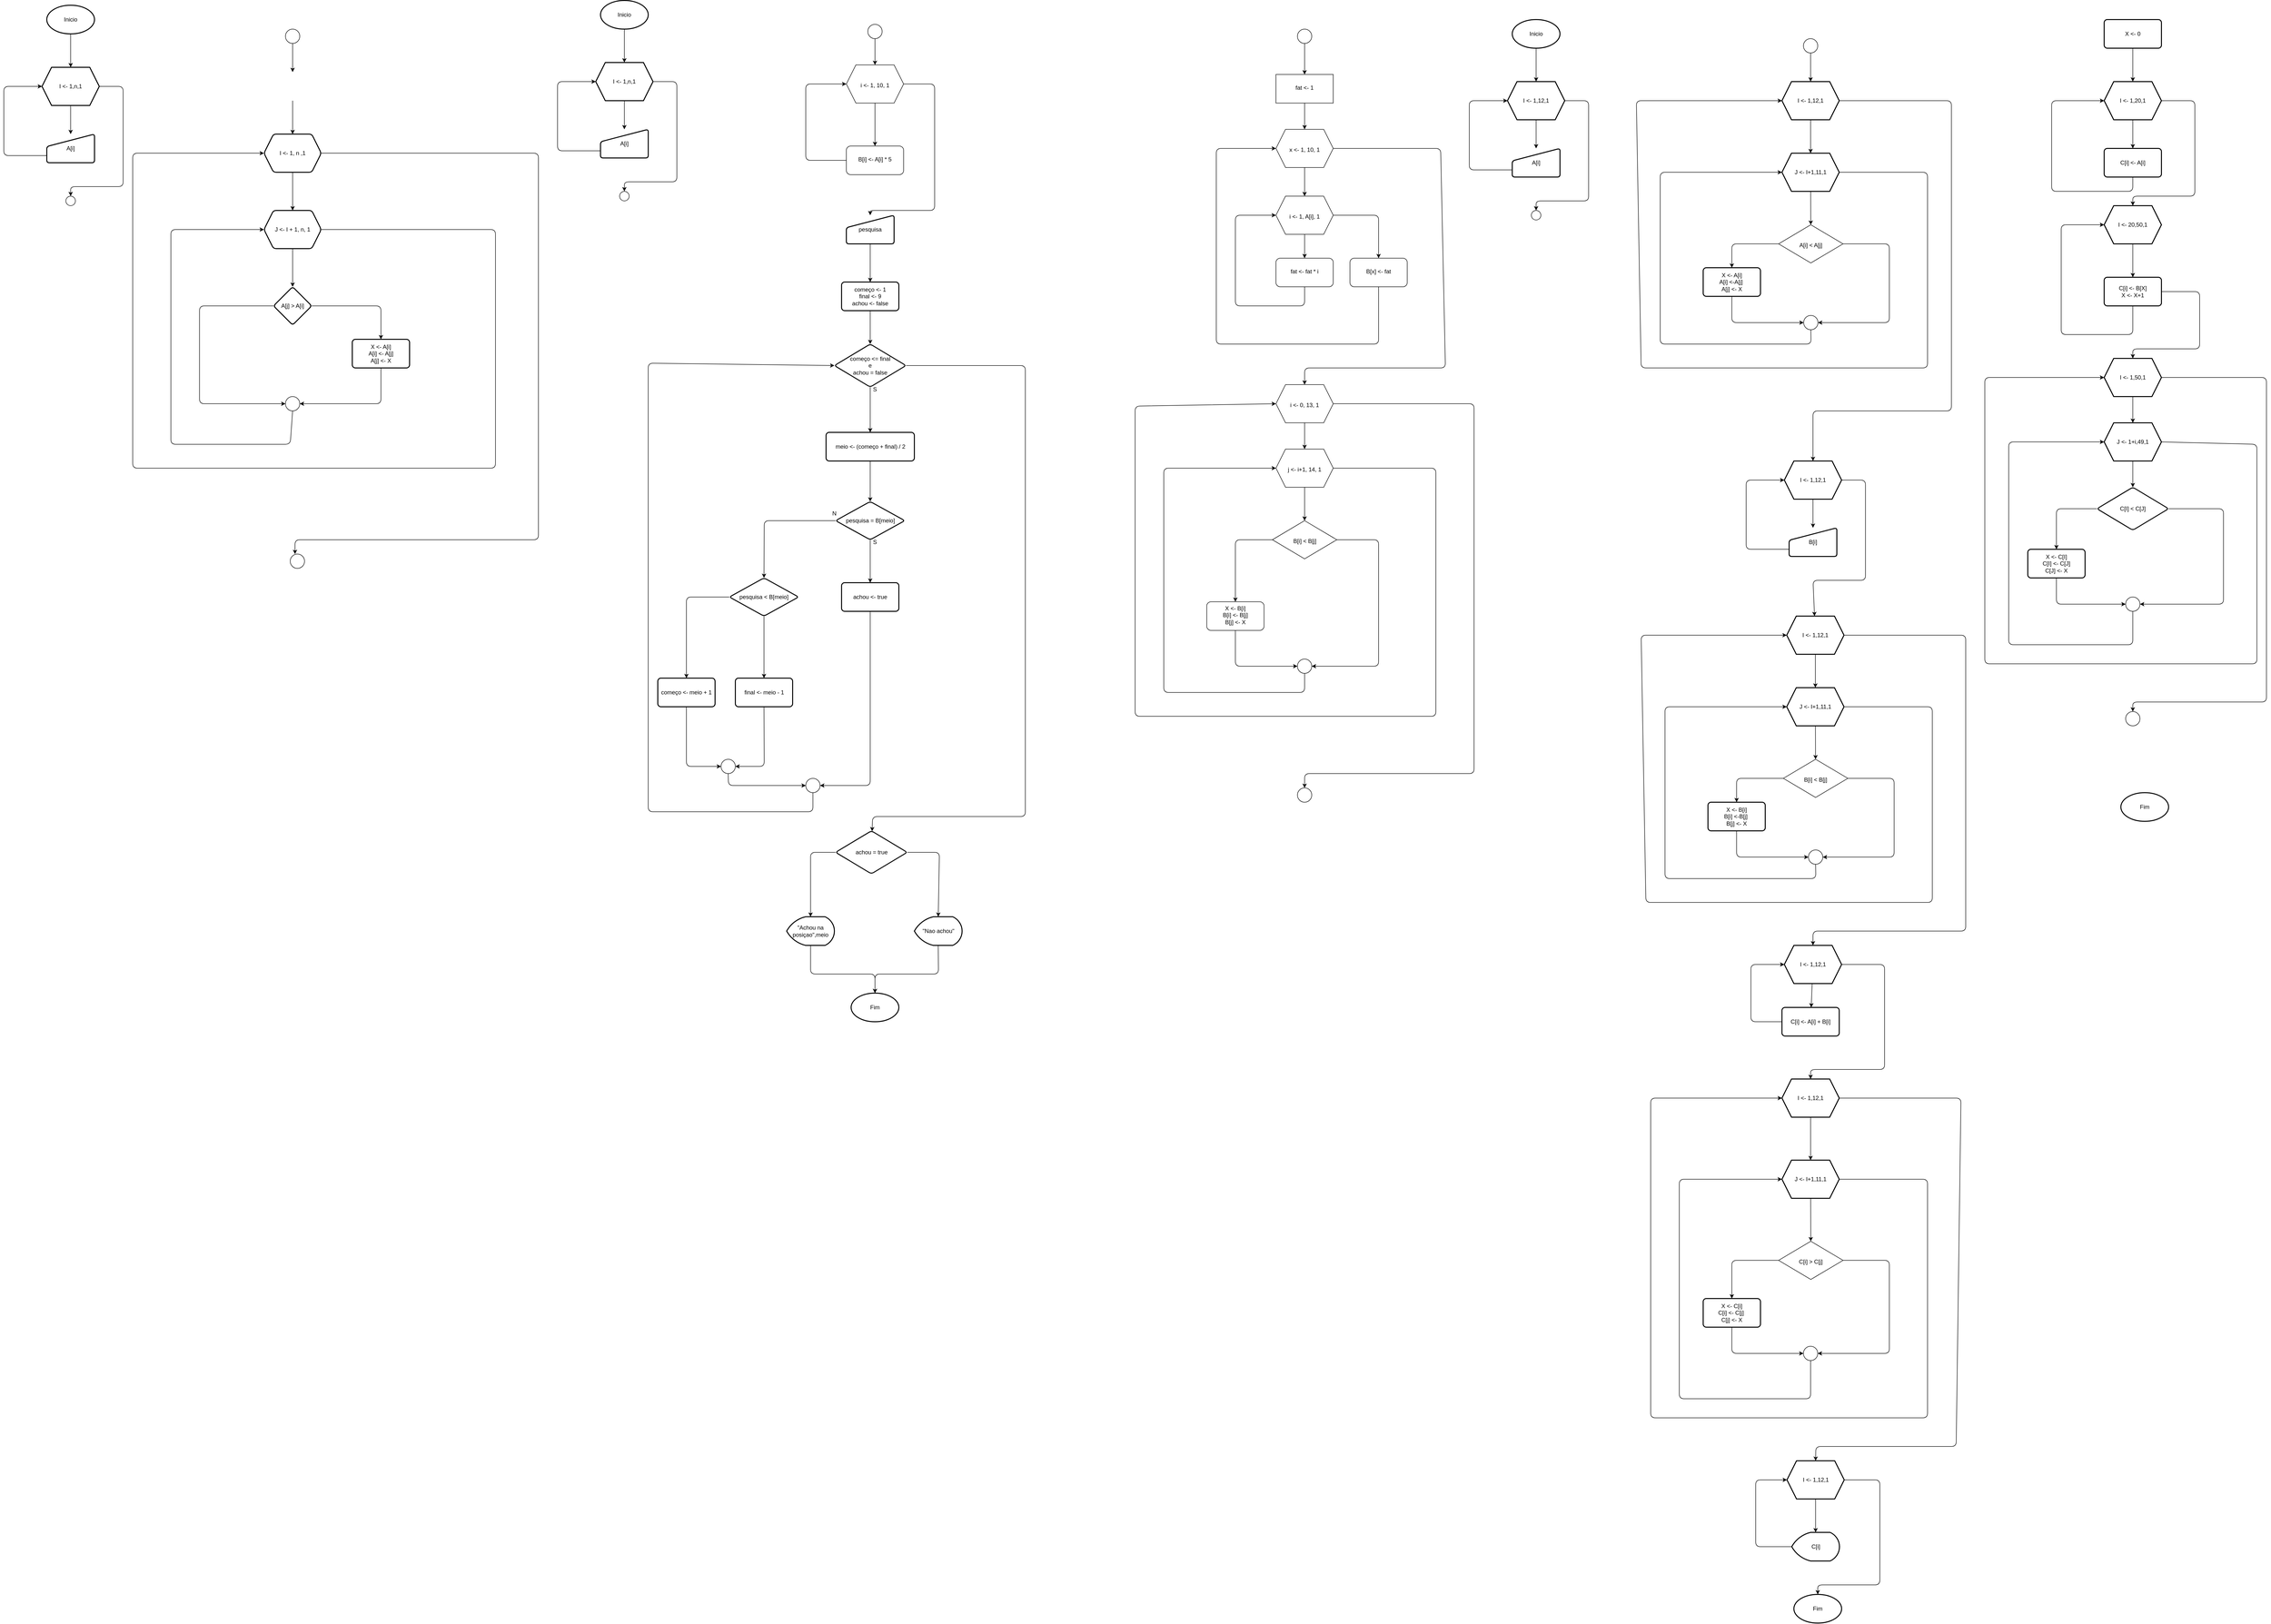 <mxfile>
    <diagram id="SR4lrHe_ke9wJeUAwPD9" name="Page-1">
        <mxGraphModel dx="796" dy="451" grid="1" gridSize="10" guides="1" tooltips="1" connect="1" arrows="1" fold="1" page="1" pageScale="1" pageWidth="850" pageHeight="1100" math="0" shadow="0">
            <root>
                <mxCell id="0"/>
                <mxCell id="1" parent="0"/>
                <mxCell id="6" value="" style="edgeStyle=none;html=1;" parent="1" source="2" target="5" edge="1">
                    <mxGeometry relative="1" as="geometry"/>
                </mxCell>
                <mxCell id="2" value="Inicio" style="strokeWidth=2;html=1;shape=mxgraph.flowchart.start_1;whiteSpace=wrap;" parent="1" vertex="1">
                    <mxGeometry x="130" y="80" width="100" height="60" as="geometry"/>
                </mxCell>
                <mxCell id="8" value="" style="edgeStyle=none;html=1;" parent="1" source="5" target="7" edge="1">
                    <mxGeometry relative="1" as="geometry"/>
                </mxCell>
                <mxCell id="11" style="edgeStyle=none;html=1;exitX=1;exitY=0.5;exitDx=0;exitDy=0;entryX=0.5;entryY=0;entryDx=0;entryDy=0;entryPerimeter=0;" parent="1" source="5" target="10" edge="1">
                    <mxGeometry relative="1" as="geometry">
                        <Array as="points">
                            <mxPoint x="290" y="250"/>
                            <mxPoint x="290" y="460"/>
                            <mxPoint x="180" y="460"/>
                        </Array>
                    </mxGeometry>
                </mxCell>
                <mxCell id="5" value="I &amp;lt;- 1,n,1" style="shape=hexagon;perimeter=hexagonPerimeter2;whiteSpace=wrap;html=1;fixedSize=1;strokeWidth=2;" parent="1" vertex="1">
                    <mxGeometry x="120" y="210" width="120" height="80" as="geometry"/>
                </mxCell>
                <mxCell id="9" style="edgeStyle=none;html=1;exitX=0;exitY=0.75;exitDx=0;exitDy=0;entryX=0;entryY=0.5;entryDx=0;entryDy=0;" parent="1" source="7" target="5" edge="1">
                    <mxGeometry relative="1" as="geometry">
                        <Array as="points">
                            <mxPoint x="40" y="395"/>
                            <mxPoint x="40" y="250"/>
                        </Array>
                    </mxGeometry>
                </mxCell>
                <mxCell id="7" value="A[i]" style="html=1;strokeWidth=2;shape=manualInput;whiteSpace=wrap;rounded=1;size=26;arcSize=11;" parent="1" vertex="1">
                    <mxGeometry x="130" y="350" width="100" height="60" as="geometry"/>
                </mxCell>
                <mxCell id="10" value="" style="verticalLabelPosition=bottom;verticalAlign=top;html=1;shape=mxgraph.flowchart.on-page_reference;" parent="1" vertex="1">
                    <mxGeometry x="170" y="480" width="20" height="20" as="geometry"/>
                </mxCell>
                <mxCell id="14" value="" style="edgeStyle=none;html=1;" parent="1" source="12" edge="1">
                    <mxGeometry relative="1" as="geometry">
                        <mxPoint x="645" y="220" as="targetPoint"/>
                    </mxGeometry>
                </mxCell>
                <mxCell id="12" value="" style="verticalLabelPosition=bottom;verticalAlign=top;html=1;shape=mxgraph.flowchart.on-page_reference;" parent="1" vertex="1">
                    <mxGeometry x="630" y="130" width="30" height="30" as="geometry"/>
                </mxCell>
                <mxCell id="18" value="" style="edgeStyle=none;html=1;" parent="1" target="17" edge="1">
                    <mxGeometry relative="1" as="geometry">
                        <mxPoint x="645" y="280" as="sourcePoint"/>
                    </mxGeometry>
                </mxCell>
                <mxCell id="20" value="" style="edgeStyle=none;html=1;" parent="1" source="17" target="19" edge="1">
                    <mxGeometry relative="1" as="geometry"/>
                </mxCell>
                <mxCell id="37" style="edgeStyle=none;html=1;exitX=1;exitY=0.5;exitDx=0;exitDy=0;" parent="1" source="17" edge="1">
                    <mxGeometry relative="1" as="geometry">
                        <mxPoint x="650" y="1230" as="targetPoint"/>
                        <Array as="points">
                            <mxPoint x="1160" y="390"/>
                            <mxPoint x="1160" y="1200"/>
                            <mxPoint x="650" y="1200"/>
                        </Array>
                    </mxGeometry>
                </mxCell>
                <mxCell id="17" value="I &amp;lt;- 1, n ,1" style="shape=hexagon;perimeter=hexagonPerimeter2;whiteSpace=wrap;html=1;fixedSize=1;strokeWidth=2;rounded=1;arcSize=11;" parent="1" vertex="1">
                    <mxGeometry x="585" y="350" width="120" height="80" as="geometry"/>
                </mxCell>
                <mxCell id="23" value="" style="edgeStyle=none;html=1;" parent="1" source="19" target="22" edge="1">
                    <mxGeometry relative="1" as="geometry"/>
                </mxCell>
                <mxCell id="35" style="edgeStyle=none;html=1;exitX=1;exitY=0.5;exitDx=0;exitDy=0;entryX=0;entryY=0.5;entryDx=0;entryDy=0;" parent="1" source="19" target="17" edge="1">
                    <mxGeometry relative="1" as="geometry">
                        <Array as="points">
                            <mxPoint x="1070" y="550"/>
                            <mxPoint x="1070" y="1050"/>
                            <mxPoint x="310" y="1050"/>
                            <mxPoint x="310" y="390"/>
                        </Array>
                    </mxGeometry>
                </mxCell>
                <mxCell id="19" value="J &amp;lt;- I + 1, n, 1" style="shape=hexagon;perimeter=hexagonPerimeter2;whiteSpace=wrap;html=1;fixedSize=1;strokeWidth=2;rounded=1;arcSize=11;" parent="1" vertex="1">
                    <mxGeometry x="585" y="510" width="120" height="80" as="geometry"/>
                </mxCell>
                <mxCell id="27" style="edgeStyle=none;html=1;exitX=1;exitY=0.5;exitDx=0;exitDy=0;entryX=0.5;entryY=0;entryDx=0;entryDy=0;" parent="1" source="22" target="24" edge="1">
                    <mxGeometry relative="1" as="geometry">
                        <Array as="points">
                            <mxPoint x="730" y="710"/>
                            <mxPoint x="830" y="710"/>
                        </Array>
                    </mxGeometry>
                </mxCell>
                <mxCell id="30" style="edgeStyle=none;html=1;exitX=0;exitY=0.5;exitDx=0;exitDy=0;entryX=0;entryY=0.5;entryDx=0;entryDy=0;entryPerimeter=0;" parent="1" source="22" target="28" edge="1">
                    <mxGeometry relative="1" as="geometry">
                        <Array as="points">
                            <mxPoint x="450" y="710"/>
                            <mxPoint x="450" y="915"/>
                        </Array>
                    </mxGeometry>
                </mxCell>
                <mxCell id="22" value="A[j] &amp;gt; A[i]" style="rhombus;whiteSpace=wrap;html=1;strokeWidth=2;rounded=1;arcSize=11;" parent="1" vertex="1">
                    <mxGeometry x="605" y="670" width="80" height="80" as="geometry"/>
                </mxCell>
                <mxCell id="29" style="edgeStyle=none;html=1;exitX=0.5;exitY=1;exitDx=0;exitDy=0;entryX=1;entryY=0.5;entryDx=0;entryDy=0;entryPerimeter=0;" parent="1" source="24" target="28" edge="1">
                    <mxGeometry relative="1" as="geometry">
                        <Array as="points">
                            <mxPoint x="830" y="915"/>
                        </Array>
                    </mxGeometry>
                </mxCell>
                <mxCell id="24" value="X &amp;lt;- A[i]&lt;br&gt;A[i] &amp;lt;- A[j]&lt;br&gt;A[j] &amp;lt;- X" style="whiteSpace=wrap;html=1;strokeWidth=2;rounded=1;arcSize=11;" parent="1" vertex="1">
                    <mxGeometry x="770" y="780" width="120" height="60" as="geometry"/>
                </mxCell>
                <mxCell id="33" style="edgeStyle=none;html=1;exitX=0.5;exitY=1;exitDx=0;exitDy=0;exitPerimeter=0;entryX=0;entryY=0.5;entryDx=0;entryDy=0;" parent="1" source="28" target="19" edge="1">
                    <mxGeometry relative="1" as="geometry">
                        <Array as="points">
                            <mxPoint x="640" y="1000"/>
                            <mxPoint x="390" y="1000"/>
                            <mxPoint x="390" y="550"/>
                        </Array>
                    </mxGeometry>
                </mxCell>
                <mxCell id="28" value="" style="verticalLabelPosition=bottom;verticalAlign=top;html=1;shape=mxgraph.flowchart.on-page_reference;" parent="1" vertex="1">
                    <mxGeometry x="630" y="900" width="30" height="30" as="geometry"/>
                </mxCell>
                <mxCell id="38" value="" style="verticalLabelPosition=bottom;verticalAlign=top;html=1;shape=mxgraph.flowchart.on-page_reference;" parent="1" vertex="1">
                    <mxGeometry x="640" y="1230" width="30" height="30" as="geometry"/>
                </mxCell>
                <mxCell id="49" value="" style="edgeStyle=none;html=1;" parent="1" source="50" target="53" edge="1">
                    <mxGeometry relative="1" as="geometry"/>
                </mxCell>
                <mxCell id="50" value="Inicio" style="strokeWidth=2;html=1;shape=mxgraph.flowchart.start_1;whiteSpace=wrap;" parent="1" vertex="1">
                    <mxGeometry x="1290" y="70" width="100" height="60" as="geometry"/>
                </mxCell>
                <mxCell id="51" value="" style="edgeStyle=none;html=1;" parent="1" source="53" target="55" edge="1">
                    <mxGeometry relative="1" as="geometry"/>
                </mxCell>
                <mxCell id="52" style="edgeStyle=none;html=1;exitX=1;exitY=0.5;exitDx=0;exitDy=0;entryX=0.5;entryY=0;entryDx=0;entryDy=0;entryPerimeter=0;" parent="1" source="53" target="56" edge="1">
                    <mxGeometry relative="1" as="geometry">
                        <Array as="points">
                            <mxPoint x="1450" y="240"/>
                            <mxPoint x="1450" y="450"/>
                            <mxPoint x="1340" y="450"/>
                        </Array>
                    </mxGeometry>
                </mxCell>
                <mxCell id="53" value="I &amp;lt;- 1,n,1" style="shape=hexagon;perimeter=hexagonPerimeter2;whiteSpace=wrap;html=1;fixedSize=1;strokeWidth=2;" parent="1" vertex="1">
                    <mxGeometry x="1280" y="200" width="120" height="80" as="geometry"/>
                </mxCell>
                <mxCell id="54" style="edgeStyle=none;html=1;exitX=0;exitY=0.75;exitDx=0;exitDy=0;entryX=0;entryY=0.5;entryDx=0;entryDy=0;" parent="1" source="55" target="53" edge="1">
                    <mxGeometry relative="1" as="geometry">
                        <Array as="points">
                            <mxPoint x="1200" y="385"/>
                            <mxPoint x="1200" y="240"/>
                        </Array>
                    </mxGeometry>
                </mxCell>
                <mxCell id="55" value="A[i]" style="html=1;strokeWidth=2;shape=manualInput;whiteSpace=wrap;rounded=1;size=26;arcSize=11;" parent="1" vertex="1">
                    <mxGeometry x="1290" y="340" width="100" height="60" as="geometry"/>
                </mxCell>
                <mxCell id="56" value="" style="verticalLabelPosition=bottom;verticalAlign=top;html=1;shape=mxgraph.flowchart.on-page_reference;" parent="1" vertex="1">
                    <mxGeometry x="1330" y="470" width="20" height="20" as="geometry"/>
                </mxCell>
                <mxCell id="59" value="" style="edgeStyle=none;html=1;" parent="1" source="57" target="58" edge="1">
                    <mxGeometry relative="1" as="geometry"/>
                </mxCell>
                <mxCell id="57" value="" style="verticalLabelPosition=bottom;verticalAlign=top;html=1;shape=mxgraph.flowchart.on-page_reference;" parent="1" vertex="1">
                    <mxGeometry x="1850" y="120" width="30" height="30" as="geometry"/>
                </mxCell>
                <mxCell id="62" value="" style="edgeStyle=none;html=1;" parent="1" source="58" target="61" edge="1">
                    <mxGeometry relative="1" as="geometry"/>
                </mxCell>
                <mxCell id="65" style="edgeStyle=none;html=1;exitX=1;exitY=0.5;exitDx=0;exitDy=0;entryX=0.5;entryY=0;entryDx=0;entryDy=0;" parent="1" source="58" target="64" edge="1">
                    <mxGeometry relative="1" as="geometry">
                        <Array as="points">
                            <mxPoint x="1990" y="245"/>
                            <mxPoint x="1990" y="510"/>
                            <mxPoint x="1855" y="510"/>
                        </Array>
                    </mxGeometry>
                </mxCell>
                <mxCell id="58" value="&lt;br&gt;&lt;br&gt;i &amp;lt;- 1, 10, 1" style="shape=hexagon;perimeter=hexagonPerimeter2;whiteSpace=wrap;html=1;fixedSize=1;verticalAlign=top;" parent="1" vertex="1">
                    <mxGeometry x="1805" y="205" width="120" height="80" as="geometry"/>
                </mxCell>
                <mxCell id="63" style="edgeStyle=none;html=1;exitX=0;exitY=0.5;exitDx=0;exitDy=0;entryX=0;entryY=0.5;entryDx=0;entryDy=0;" parent="1" source="61" target="58" edge="1">
                    <mxGeometry relative="1" as="geometry">
                        <Array as="points">
                            <mxPoint x="1720" y="405"/>
                            <mxPoint x="1720" y="245"/>
                        </Array>
                    </mxGeometry>
                </mxCell>
                <mxCell id="61" value="&lt;br&gt;B[i] &amp;lt;- A[i] * 5" style="rounded=1;whiteSpace=wrap;html=1;verticalAlign=top;" parent="1" vertex="1">
                    <mxGeometry x="1805" y="375" width="120" height="60" as="geometry"/>
                </mxCell>
                <mxCell id="67" value="" style="edgeStyle=none;html=1;" parent="1" source="64" target="66" edge="1">
                    <mxGeometry relative="1" as="geometry"/>
                </mxCell>
                <mxCell id="64" value="pesquisa" style="html=1;strokeWidth=2;shape=manualInput;whiteSpace=wrap;rounded=1;size=26;arcSize=11;" parent="1" vertex="1">
                    <mxGeometry x="1805" y="520" width="100" height="60" as="geometry"/>
                </mxCell>
                <mxCell id="69" value="" style="edgeStyle=none;html=1;" parent="1" source="66" target="68" edge="1">
                    <mxGeometry relative="1" as="geometry"/>
                </mxCell>
                <mxCell id="66" value="começo &amp;lt;- 1&lt;br&gt;final &amp;lt;- 9&lt;br&gt;achou &amp;lt;- false" style="rounded=1;whiteSpace=wrap;html=1;strokeWidth=2;arcSize=11;" parent="1" vertex="1">
                    <mxGeometry x="1795" y="660" width="120" height="60" as="geometry"/>
                </mxCell>
                <mxCell id="71" value="" style="edgeStyle=none;html=1;" parent="1" source="68" target="70" edge="1">
                    <mxGeometry relative="1" as="geometry"/>
                </mxCell>
                <mxCell id="92" style="edgeStyle=none;html=1;exitX=1;exitY=0.5;exitDx=0;exitDy=0;" parent="1" source="68" target="91" edge="1">
                    <mxGeometry relative="1" as="geometry">
                        <Array as="points">
                            <mxPoint x="2180" y="835"/>
                            <mxPoint x="2180" y="1780"/>
                            <mxPoint x="1860" y="1780"/>
                        </Array>
                    </mxGeometry>
                </mxCell>
                <mxCell id="68" value="começo &amp;lt;= final&lt;br&gt;e&lt;br&gt;achou = false" style="rhombus;whiteSpace=wrap;html=1;rounded=1;strokeWidth=2;arcSize=11;" parent="1" vertex="1">
                    <mxGeometry x="1780" y="790" width="150" height="90" as="geometry"/>
                </mxCell>
                <mxCell id="73" value="" style="edgeStyle=none;html=1;" parent="1" source="70" target="72" edge="1">
                    <mxGeometry relative="1" as="geometry"/>
                </mxCell>
                <mxCell id="70" value="meio &amp;lt;- (começo + final) / 2" style="whiteSpace=wrap;html=1;rounded=1;strokeWidth=2;arcSize=11;" parent="1" vertex="1">
                    <mxGeometry x="1762.5" y="975" width="185" height="60" as="geometry"/>
                </mxCell>
                <mxCell id="76" value="" style="edgeStyle=none;html=1;" parent="1" source="72" target="75" edge="1">
                    <mxGeometry relative="1" as="geometry"/>
                </mxCell>
                <mxCell id="79" style="edgeStyle=none;html=1;exitX=0;exitY=0.5;exitDx=0;exitDy=0;entryX=0.5;entryY=0;entryDx=0;entryDy=0;" parent="1" source="72" target="78" edge="1">
                    <mxGeometry relative="1" as="geometry">
                        <Array as="points">
                            <mxPoint x="1633" y="1160"/>
                        </Array>
                    </mxGeometry>
                </mxCell>
                <mxCell id="72" value="pesquisa = B[meio]" style="rhombus;whiteSpace=wrap;html=1;rounded=1;strokeWidth=2;arcSize=11;" parent="1" vertex="1">
                    <mxGeometry x="1782.5" y="1120" width="145" height="80" as="geometry"/>
                </mxCell>
                <mxCell id="74" value="S" style="text;html=1;strokeColor=none;fillColor=none;align=center;verticalAlign=middle;whiteSpace=wrap;rounded=0;" parent="1" vertex="1">
                    <mxGeometry x="1835" y="870" width="60" height="30" as="geometry"/>
                </mxCell>
                <mxCell id="88" style="edgeStyle=none;html=1;exitX=0.5;exitY=1;exitDx=0;exitDy=0;entryX=1;entryY=0.5;entryDx=0;entryDy=0;entryPerimeter=0;" parent="1" source="75" target="87" edge="1">
                    <mxGeometry relative="1" as="geometry">
                        <Array as="points">
                            <mxPoint x="1855" y="1715"/>
                        </Array>
                    </mxGeometry>
                </mxCell>
                <mxCell id="75" value="achou &amp;lt;- true" style="rounded=1;whiteSpace=wrap;html=1;strokeWidth=2;arcSize=11;" parent="1" vertex="1">
                    <mxGeometry x="1795" y="1290" width="120" height="60" as="geometry"/>
                </mxCell>
                <mxCell id="77" value="S" style="text;html=1;strokeColor=none;fillColor=none;align=center;verticalAlign=middle;whiteSpace=wrap;rounded=0;" parent="1" vertex="1">
                    <mxGeometry x="1835" y="1190" width="60" height="30" as="geometry"/>
                </mxCell>
                <mxCell id="81" style="edgeStyle=none;html=1;exitX=0;exitY=0.5;exitDx=0;exitDy=0;entryX=0.5;entryY=0;entryDx=0;entryDy=0;" parent="1" source="78" target="80" edge="1">
                    <mxGeometry relative="1" as="geometry">
                        <Array as="points">
                            <mxPoint x="1470" y="1320"/>
                        </Array>
                    </mxGeometry>
                </mxCell>
                <mxCell id="83" value="" style="edgeStyle=none;html=1;" parent="1" source="78" target="82" edge="1">
                    <mxGeometry relative="1" as="geometry"/>
                </mxCell>
                <mxCell id="78" value="pesquisa &amp;lt; B[meio]" style="rhombus;whiteSpace=wrap;html=1;rounded=1;strokeWidth=2;arcSize=11;" parent="1" vertex="1">
                    <mxGeometry x="1560" y="1280" width="145" height="80" as="geometry"/>
                </mxCell>
                <mxCell id="85" style="edgeStyle=none;html=1;exitX=0.5;exitY=1;exitDx=0;exitDy=0;entryX=0;entryY=0.5;entryDx=0;entryDy=0;entryPerimeter=0;" parent="1" source="80" target="84" edge="1">
                    <mxGeometry relative="1" as="geometry">
                        <Array as="points">
                            <mxPoint x="1470" y="1675"/>
                        </Array>
                    </mxGeometry>
                </mxCell>
                <mxCell id="80" value="começo &amp;lt;- meio + 1" style="rounded=1;whiteSpace=wrap;html=1;strokeWidth=2;arcSize=11;" parent="1" vertex="1">
                    <mxGeometry x="1410" y="1490" width="120" height="60" as="geometry"/>
                </mxCell>
                <mxCell id="86" style="edgeStyle=none;html=1;exitX=0.5;exitY=1;exitDx=0;exitDy=0;entryX=1;entryY=0.5;entryDx=0;entryDy=0;entryPerimeter=0;" parent="1" source="82" target="84" edge="1">
                    <mxGeometry relative="1" as="geometry">
                        <Array as="points">
                            <mxPoint x="1633" y="1675"/>
                        </Array>
                    </mxGeometry>
                </mxCell>
                <mxCell id="82" value="final &amp;lt;- meio - 1" style="whiteSpace=wrap;html=1;rounded=1;strokeWidth=2;arcSize=11;" parent="1" vertex="1">
                    <mxGeometry x="1572.5" y="1490" width="120" height="60" as="geometry"/>
                </mxCell>
                <mxCell id="89" style="edgeStyle=none;html=1;exitX=0.5;exitY=1;exitDx=0;exitDy=0;exitPerimeter=0;entryX=0;entryY=0.5;entryDx=0;entryDy=0;entryPerimeter=0;" parent="1" source="84" target="87" edge="1">
                    <mxGeometry relative="1" as="geometry">
                        <Array as="points">
                            <mxPoint x="1558" y="1715"/>
                        </Array>
                    </mxGeometry>
                </mxCell>
                <mxCell id="84" value="" style="verticalLabelPosition=bottom;verticalAlign=top;html=1;shape=mxgraph.flowchart.on-page_reference;" parent="1" vertex="1">
                    <mxGeometry x="1542.5" y="1660" width="30" height="30" as="geometry"/>
                </mxCell>
                <mxCell id="90" style="edgeStyle=none;html=1;exitX=0.5;exitY=1;exitDx=0;exitDy=0;exitPerimeter=0;entryX=0;entryY=0.5;entryDx=0;entryDy=0;" parent="1" source="87" target="68" edge="1">
                    <mxGeometry relative="1" as="geometry">
                        <Array as="points">
                            <mxPoint x="1735" y="1770"/>
                            <mxPoint x="1390" y="1770"/>
                            <mxPoint x="1390" y="830"/>
                        </Array>
                    </mxGeometry>
                </mxCell>
                <mxCell id="87" value="" style="verticalLabelPosition=bottom;verticalAlign=top;html=1;shape=mxgraph.flowchart.on-page_reference;" parent="1" vertex="1">
                    <mxGeometry x="1720" y="1700" width="30" height="30" as="geometry"/>
                </mxCell>
                <mxCell id="96" style="edgeStyle=none;html=1;exitX=0;exitY=0.5;exitDx=0;exitDy=0;" parent="1" source="91" target="95" edge="1">
                    <mxGeometry relative="1" as="geometry">
                        <Array as="points">
                            <mxPoint x="1730" y="1855"/>
                        </Array>
                    </mxGeometry>
                </mxCell>
                <mxCell id="97" style="edgeStyle=none;html=1;exitX=1;exitY=0.5;exitDx=0;exitDy=0;entryX=0.5;entryY=0;entryDx=0;entryDy=0;entryPerimeter=0;" parent="1" source="91" target="94" edge="1">
                    <mxGeometry relative="1" as="geometry">
                        <Array as="points">
                            <mxPoint x="2000" y="1855"/>
                        </Array>
                    </mxGeometry>
                </mxCell>
                <mxCell id="91" value="achou = true" style="rhombus;whiteSpace=wrap;html=1;rounded=1;strokeWidth=2;arcSize=11;" parent="1" vertex="1">
                    <mxGeometry x="1782.5" y="1810" width="150" height="90" as="geometry"/>
                </mxCell>
                <mxCell id="93" value="N" style="text;html=1;strokeColor=none;fillColor=none;align=center;verticalAlign=middle;whiteSpace=wrap;rounded=0;" parent="1" vertex="1">
                    <mxGeometry x="1750" y="1130" width="60" height="30" as="geometry"/>
                </mxCell>
                <mxCell id="100" style="edgeStyle=none;html=1;exitX=0.5;exitY=1;exitDx=0;exitDy=0;exitPerimeter=0;entryX=0.5;entryY=0;entryDx=0;entryDy=0;entryPerimeter=0;" parent="1" source="94" target="98" edge="1">
                    <mxGeometry relative="1" as="geometry">
                        <Array as="points">
                            <mxPoint x="1998" y="2110"/>
                            <mxPoint x="1865" y="2110"/>
                        </Array>
                    </mxGeometry>
                </mxCell>
                <mxCell id="94" value="&quot;Nao achou&quot;" style="strokeWidth=2;html=1;shape=mxgraph.flowchart.display;whiteSpace=wrap;" parent="1" vertex="1">
                    <mxGeometry x="1947.5" y="1990" width="100" height="60" as="geometry"/>
                </mxCell>
                <mxCell id="99" style="edgeStyle=none;html=1;exitX=0.5;exitY=1;exitDx=0;exitDy=0;exitPerimeter=0;entryX=0.5;entryY=0;entryDx=0;entryDy=0;entryPerimeter=0;" parent="1" source="95" target="98" edge="1">
                    <mxGeometry relative="1" as="geometry">
                        <Array as="points">
                            <mxPoint x="1730" y="2110"/>
                            <mxPoint x="1865" y="2110"/>
                        </Array>
                    </mxGeometry>
                </mxCell>
                <mxCell id="95" value="&quot;Achou na posiçao&quot;,meio" style="strokeWidth=2;html=1;shape=mxgraph.flowchart.display;whiteSpace=wrap;" parent="1" vertex="1">
                    <mxGeometry x="1680" y="1990" width="100" height="60" as="geometry"/>
                </mxCell>
                <mxCell id="98" value="Fim" style="strokeWidth=2;html=1;shape=mxgraph.flowchart.start_1;whiteSpace=wrap;" parent="1" vertex="1">
                    <mxGeometry x="1815" y="2150" width="100" height="60" as="geometry"/>
                </mxCell>
                <mxCell id="108" value="" style="edgeStyle=none;html=1;" parent="1" source="102" target="107" edge="1">
                    <mxGeometry relative="1" as="geometry"/>
                </mxCell>
                <mxCell id="102" value="" style="verticalLabelPosition=bottom;verticalAlign=top;html=1;shape=mxgraph.flowchart.on-page_reference;" parent="1" vertex="1">
                    <mxGeometry x="2750" y="130" width="30" height="30" as="geometry"/>
                </mxCell>
                <mxCell id="110" value="" style="edgeStyle=none;html=1;" parent="1" source="104" edge="1">
                    <mxGeometry relative="1" as="geometry">
                        <mxPoint x="2765" y="480" as="targetPoint"/>
                    </mxGeometry>
                </mxCell>
                <mxCell id="129" style="edgeStyle=none;html=1;exitX=1;exitY=0.5;exitDx=0;exitDy=0;entryX=0.5;entryY=0;entryDx=0;entryDy=0;" parent="1" source="104" target="128" edge="1">
                    <mxGeometry relative="1" as="geometry">
                        <Array as="points">
                            <mxPoint x="3050" y="380"/>
                            <mxPoint x="3060" y="840"/>
                            <mxPoint x="2765" y="840"/>
                        </Array>
                    </mxGeometry>
                </mxCell>
                <mxCell id="104" value="&lt;br&gt;&lt;br&gt;x &amp;lt;- 1, 10, 1" style="shape=hexagon;perimeter=hexagonPerimeter2;whiteSpace=wrap;html=1;fixedSize=1;verticalAlign=top;" parent="1" vertex="1">
                    <mxGeometry x="2705" y="340" width="120" height="80" as="geometry"/>
                </mxCell>
                <mxCell id="121" style="edgeStyle=none;html=1;exitX=0.5;exitY=1;exitDx=0;exitDy=0;entryX=0;entryY=0.5;entryDx=0;entryDy=0;" parent="1" source="106" target="119" edge="1">
                    <mxGeometry relative="1" as="geometry">
                        <Array as="points">
                            <mxPoint x="2765" y="710"/>
                            <mxPoint x="2620" y="710"/>
                            <mxPoint x="2620" y="520"/>
                        </Array>
                    </mxGeometry>
                </mxCell>
                <mxCell id="106" value="&lt;br&gt;fat &amp;lt;- fat * i" style="rounded=1;whiteSpace=wrap;html=1;verticalAlign=top;" parent="1" vertex="1">
                    <mxGeometry x="2705" y="610" width="120" height="60" as="geometry"/>
                </mxCell>
                <mxCell id="126" value="" style="edgeStyle=none;html=1;" parent="1" source="107" target="104" edge="1">
                    <mxGeometry relative="1" as="geometry"/>
                </mxCell>
                <mxCell id="107" value="&lt;br&gt;fat &amp;lt;- 1" style="whiteSpace=wrap;html=1;verticalAlign=top;" parent="1" vertex="1">
                    <mxGeometry x="2705" y="225" width="120" height="60" as="geometry"/>
                </mxCell>
                <mxCell id="120" value="" style="edgeStyle=none;html=1;" parent="1" source="119" target="106" edge="1">
                    <mxGeometry relative="1" as="geometry"/>
                </mxCell>
                <mxCell id="124" style="edgeStyle=none;html=1;exitX=1;exitY=0.5;exitDx=0;exitDy=0;entryX=0.5;entryY=0;entryDx=0;entryDy=0;" parent="1" source="119" target="123" edge="1">
                    <mxGeometry relative="1" as="geometry">
                        <Array as="points">
                            <mxPoint x="2920" y="520"/>
                        </Array>
                    </mxGeometry>
                </mxCell>
                <mxCell id="119" value="&lt;br&gt;&lt;br&gt;i &amp;lt;- 1, A[i], 1" style="shape=hexagon;perimeter=hexagonPerimeter2;whiteSpace=wrap;html=1;fixedSize=1;verticalAlign=top;" parent="1" vertex="1">
                    <mxGeometry x="2705" y="480" width="120" height="80" as="geometry"/>
                </mxCell>
                <mxCell id="125" style="edgeStyle=none;html=1;exitX=0.5;exitY=1;exitDx=0;exitDy=0;entryX=0;entryY=0.5;entryDx=0;entryDy=0;" parent="1" source="123" target="104" edge="1">
                    <mxGeometry relative="1" as="geometry">
                        <Array as="points">
                            <mxPoint x="2920" y="790"/>
                            <mxPoint x="2580" y="790"/>
                            <mxPoint x="2580" y="380"/>
                        </Array>
                    </mxGeometry>
                </mxCell>
                <mxCell id="123" value="&lt;br&gt;B[x] &amp;lt;- fat" style="rounded=1;whiteSpace=wrap;html=1;verticalAlign=top;" parent="1" vertex="1">
                    <mxGeometry x="2860" y="610" width="120" height="60" as="geometry"/>
                </mxCell>
                <mxCell id="131" value="" style="edgeStyle=none;html=1;" parent="1" source="128" target="130" edge="1">
                    <mxGeometry relative="1" as="geometry"/>
                </mxCell>
                <mxCell id="144" style="edgeStyle=none;html=1;exitX=1;exitY=0.5;exitDx=0;exitDy=0;entryX=0.5;entryY=0;entryDx=0;entryDy=0;entryPerimeter=0;" parent="1" source="128" target="143" edge="1">
                    <mxGeometry relative="1" as="geometry">
                        <Array as="points">
                            <mxPoint x="3120" y="915"/>
                            <mxPoint x="3120" y="1690"/>
                            <mxPoint x="2765" y="1690"/>
                        </Array>
                    </mxGeometry>
                </mxCell>
                <mxCell id="128" value="&lt;br&gt;&lt;br&gt;i &amp;lt;- 0, 13, 1" style="shape=hexagon;perimeter=hexagonPerimeter2;whiteSpace=wrap;html=1;fixedSize=1;verticalAlign=top;" parent="1" vertex="1">
                    <mxGeometry x="2705" y="875" width="120" height="80" as="geometry"/>
                </mxCell>
                <mxCell id="133" value="" style="edgeStyle=none;html=1;" parent="1" source="130" target="132" edge="1">
                    <mxGeometry relative="1" as="geometry"/>
                </mxCell>
                <mxCell id="141" style="edgeStyle=none;html=1;exitX=1;exitY=0.5;exitDx=0;exitDy=0;entryX=0;entryY=0.5;entryDx=0;entryDy=0;" parent="1" source="130" target="128" edge="1">
                    <mxGeometry relative="1" as="geometry">
                        <Array as="points">
                            <mxPoint x="3040" y="1050"/>
                            <mxPoint x="3040" y="1570"/>
                            <mxPoint x="2410" y="1570"/>
                            <mxPoint x="2410" y="920"/>
                        </Array>
                    </mxGeometry>
                </mxCell>
                <mxCell id="130" value="&lt;br&gt;&lt;br&gt;j &amp;lt;- i+1, 14, 1" style="shape=hexagon;perimeter=hexagonPerimeter2;whiteSpace=wrap;html=1;fixedSize=1;verticalAlign=top;" parent="1" vertex="1">
                    <mxGeometry x="2705" y="1010" width="120" height="80" as="geometry"/>
                </mxCell>
                <mxCell id="136" style="edgeStyle=none;html=1;exitX=0;exitY=0.5;exitDx=0;exitDy=0;entryX=0.5;entryY=0;entryDx=0;entryDy=0;" parent="1" source="132" target="135" edge="1">
                    <mxGeometry relative="1" as="geometry">
                        <Array as="points">
                            <mxPoint x="2620" y="1200"/>
                        </Array>
                    </mxGeometry>
                </mxCell>
                <mxCell id="139" style="edgeStyle=none;html=1;exitX=1;exitY=0.5;exitDx=0;exitDy=0;entryX=1;entryY=0.5;entryDx=0;entryDy=0;entryPerimeter=0;" parent="1" source="132" target="137" edge="1">
                    <mxGeometry relative="1" as="geometry">
                        <Array as="points">
                            <mxPoint x="2920" y="1200"/>
                            <mxPoint x="2920" y="1465"/>
                        </Array>
                    </mxGeometry>
                </mxCell>
                <mxCell id="132" value="&lt;br&gt;&lt;br&gt;B[i] &amp;lt; B[j]" style="rhombus;whiteSpace=wrap;html=1;verticalAlign=top;" parent="1" vertex="1">
                    <mxGeometry x="2697.5" y="1160" width="135" height="80" as="geometry"/>
                </mxCell>
                <mxCell id="138" style="edgeStyle=none;html=1;exitX=0.5;exitY=1;exitDx=0;exitDy=0;entryX=0;entryY=0.5;entryDx=0;entryDy=0;entryPerimeter=0;" parent="1" source="135" target="137" edge="1">
                    <mxGeometry relative="1" as="geometry">
                        <Array as="points">
                            <mxPoint x="2620" y="1465"/>
                        </Array>
                    </mxGeometry>
                </mxCell>
                <mxCell id="135" value="X &amp;lt;- B[i]&lt;br&gt;B[i] &amp;lt;- B[j]&lt;br&gt;B[j] &amp;lt;- X" style="rounded=1;whiteSpace=wrap;html=1;verticalAlign=top;" parent="1" vertex="1">
                    <mxGeometry x="2560" y="1330" width="120" height="60" as="geometry"/>
                </mxCell>
                <mxCell id="140" style="edgeStyle=none;html=1;exitX=0.5;exitY=1;exitDx=0;exitDy=0;exitPerimeter=0;entryX=0;entryY=0.5;entryDx=0;entryDy=0;" parent="1" source="137" target="130" edge="1">
                    <mxGeometry relative="1" as="geometry">
                        <Array as="points">
                            <mxPoint x="2765" y="1520"/>
                            <mxPoint x="2470" y="1520"/>
                            <mxPoint x="2470" y="1050"/>
                        </Array>
                    </mxGeometry>
                </mxCell>
                <mxCell id="137" value="" style="verticalLabelPosition=bottom;verticalAlign=top;html=1;shape=mxgraph.flowchart.on-page_reference;" parent="1" vertex="1">
                    <mxGeometry x="2750" y="1450" width="30" height="30" as="geometry"/>
                </mxCell>
                <mxCell id="143" value="" style="verticalLabelPosition=bottom;verticalAlign=top;html=1;shape=mxgraph.flowchart.on-page_reference;" parent="1" vertex="1">
                    <mxGeometry x="2750" y="1720" width="30" height="30" as="geometry"/>
                </mxCell>
                <mxCell id="145" value="" style="edgeStyle=none;html=1;" parent="1" source="146" target="149" edge="1">
                    <mxGeometry relative="1" as="geometry"/>
                </mxCell>
                <mxCell id="146" value="Inicio" style="strokeWidth=2;html=1;shape=mxgraph.flowchart.start_1;whiteSpace=wrap;" parent="1" vertex="1">
                    <mxGeometry x="3200" y="110" width="100" height="60" as="geometry"/>
                </mxCell>
                <mxCell id="147" value="" style="edgeStyle=none;html=1;" parent="1" source="149" target="151" edge="1">
                    <mxGeometry relative="1" as="geometry"/>
                </mxCell>
                <mxCell id="148" style="edgeStyle=none;html=1;exitX=1;exitY=0.5;exitDx=0;exitDy=0;entryX=0.5;entryY=0;entryDx=0;entryDy=0;entryPerimeter=0;" parent="1" source="149" target="152" edge="1">
                    <mxGeometry relative="1" as="geometry">
                        <Array as="points">
                            <mxPoint x="3360" y="280"/>
                            <mxPoint x="3360" y="490"/>
                            <mxPoint x="3250" y="490"/>
                        </Array>
                    </mxGeometry>
                </mxCell>
                <mxCell id="149" value="I &amp;lt;- 1,12,1" style="shape=hexagon;perimeter=hexagonPerimeter2;whiteSpace=wrap;html=1;fixedSize=1;strokeWidth=2;" parent="1" vertex="1">
                    <mxGeometry x="3190" y="240" width="120" height="80" as="geometry"/>
                </mxCell>
                <mxCell id="150" style="edgeStyle=none;html=1;exitX=0;exitY=0.75;exitDx=0;exitDy=0;entryX=0;entryY=0.5;entryDx=0;entryDy=0;" parent="1" source="151" target="149" edge="1">
                    <mxGeometry relative="1" as="geometry">
                        <Array as="points">
                            <mxPoint x="3110" y="425"/>
                            <mxPoint x="3110" y="280"/>
                        </Array>
                    </mxGeometry>
                </mxCell>
                <mxCell id="151" value="A[i]" style="html=1;strokeWidth=2;shape=manualInput;whiteSpace=wrap;rounded=1;size=26;arcSize=11;" parent="1" vertex="1">
                    <mxGeometry x="3200" y="380" width="100" height="60" as="geometry"/>
                </mxCell>
                <mxCell id="152" value="" style="verticalLabelPosition=bottom;verticalAlign=top;html=1;shape=mxgraph.flowchart.on-page_reference;" parent="1" vertex="1">
                    <mxGeometry x="3240" y="510" width="20" height="20" as="geometry"/>
                </mxCell>
                <mxCell id="157" value="" style="edgeStyle=none;html=1;" parent="1" source="153" target="156" edge="1">
                    <mxGeometry relative="1" as="geometry"/>
                </mxCell>
                <mxCell id="153" value="" style="verticalLabelPosition=bottom;verticalAlign=top;html=1;shape=mxgraph.flowchart.on-page_reference;" parent="1" vertex="1">
                    <mxGeometry x="3810" y="150" width="30" height="30" as="geometry"/>
                </mxCell>
                <mxCell id="159" value="" style="edgeStyle=none;html=1;" parent="1" source="156" target="158" edge="1">
                    <mxGeometry relative="1" as="geometry"/>
                </mxCell>
                <mxCell id="171" style="edgeStyle=none;html=1;exitX=1;exitY=0.5;exitDx=0;exitDy=0;entryX=0.5;entryY=0;entryDx=0;entryDy=0;" parent="1" source="156" target="174" edge="1">
                    <mxGeometry relative="1" as="geometry">
                        <mxPoint x="3825.5" y="955.0" as="targetPoint"/>
                        <Array as="points">
                            <mxPoint x="4120" y="280"/>
                            <mxPoint x="4120" y="930"/>
                            <mxPoint x="3830" y="930"/>
                        </Array>
                    </mxGeometry>
                </mxCell>
                <mxCell id="156" value="I &amp;lt;- 1,12,1" style="shape=hexagon;perimeter=hexagonPerimeter2;whiteSpace=wrap;html=1;fixedSize=1;strokeWidth=2;" parent="1" vertex="1">
                    <mxGeometry x="3765" y="240" width="120" height="80" as="geometry"/>
                </mxCell>
                <mxCell id="161" value="" style="edgeStyle=none;html=1;" parent="1" source="158" target="160" edge="1">
                    <mxGeometry relative="1" as="geometry"/>
                </mxCell>
                <mxCell id="169" style="edgeStyle=none;html=1;exitX=1;exitY=0.5;exitDx=0;exitDy=0;entryX=0;entryY=0.5;entryDx=0;entryDy=0;" parent="1" source="158" target="156" edge="1">
                    <mxGeometry relative="1" as="geometry">
                        <Array as="points">
                            <mxPoint x="4070" y="430"/>
                            <mxPoint x="4070" y="840"/>
                            <mxPoint x="3470" y="840"/>
                            <mxPoint x="3460" y="280"/>
                        </Array>
                    </mxGeometry>
                </mxCell>
                <mxCell id="158" value="J &amp;lt;- I+1,11,1" style="shape=hexagon;perimeter=hexagonPerimeter2;whiteSpace=wrap;html=1;fixedSize=1;strokeWidth=2;" parent="1" vertex="1">
                    <mxGeometry x="3765" y="390" width="120" height="80" as="geometry"/>
                </mxCell>
                <mxCell id="163" style="edgeStyle=none;html=1;exitX=1;exitY=0.5;exitDx=0;exitDy=0;entryX=1;entryY=0.5;entryDx=0;entryDy=0;entryPerimeter=0;" parent="1" source="160" target="162" edge="1">
                    <mxGeometry relative="1" as="geometry">
                        <Array as="points">
                            <mxPoint x="3990" y="580"/>
                            <mxPoint x="3990" y="745"/>
                        </Array>
                    </mxGeometry>
                </mxCell>
                <mxCell id="165" style="edgeStyle=none;html=1;exitX=0;exitY=0.5;exitDx=0;exitDy=0;entryX=0.5;entryY=0;entryDx=0;entryDy=0;" parent="1" source="160" target="164" edge="1">
                    <mxGeometry relative="1" as="geometry">
                        <Array as="points">
                            <mxPoint x="3660" y="580"/>
                        </Array>
                    </mxGeometry>
                </mxCell>
                <mxCell id="160" value="&lt;br&gt;&lt;br&gt;A[i] &amp;lt; A[j]" style="rhombus;whiteSpace=wrap;html=1;verticalAlign=top;" parent="1" vertex="1">
                    <mxGeometry x="3758" y="540" width="135" height="80" as="geometry"/>
                </mxCell>
                <mxCell id="168" style="edgeStyle=none;html=1;exitX=0.5;exitY=1;exitDx=0;exitDy=0;exitPerimeter=0;entryX=0;entryY=0.5;entryDx=0;entryDy=0;" parent="1" source="162" target="158" edge="1">
                    <mxGeometry relative="1" as="geometry">
                        <Array as="points">
                            <mxPoint x="3826" y="790"/>
                            <mxPoint x="3510" y="790"/>
                            <mxPoint x="3510" y="430"/>
                        </Array>
                    </mxGeometry>
                </mxCell>
                <mxCell id="162" value="" style="verticalLabelPosition=bottom;verticalAlign=top;html=1;shape=mxgraph.flowchart.on-page_reference;" parent="1" vertex="1">
                    <mxGeometry x="3810.5" y="730" width="30" height="30" as="geometry"/>
                </mxCell>
                <mxCell id="166" style="edgeStyle=none;html=1;exitX=0.5;exitY=1;exitDx=0;exitDy=0;entryX=0;entryY=0.5;entryDx=0;entryDy=0;entryPerimeter=0;" parent="1" source="164" target="162" edge="1">
                    <mxGeometry relative="1" as="geometry">
                        <Array as="points">
                            <mxPoint x="3660" y="745"/>
                        </Array>
                    </mxGeometry>
                </mxCell>
                <mxCell id="164" value="X &amp;lt;- A[i]&lt;br&gt;A[i] &amp;lt;-A[j]&amp;nbsp;&lt;br&gt;A[j] &amp;lt;- X" style="rounded=1;whiteSpace=wrap;html=1;strokeWidth=2;arcSize=11;" parent="1" vertex="1">
                    <mxGeometry x="3600" y="630" width="120" height="60" as="geometry"/>
                </mxCell>
                <mxCell id="172" value="" style="edgeStyle=none;html=1;" parent="1" source="174" target="176" edge="1">
                    <mxGeometry relative="1" as="geometry"/>
                </mxCell>
                <mxCell id="173" style="edgeStyle=none;html=1;exitX=1;exitY=0.5;exitDx=0;exitDy=0;" parent="1" source="174" target="179" edge="1">
                    <mxGeometry relative="1" as="geometry">
                        <Array as="points">
                            <mxPoint x="3940" y="1075"/>
                            <mxPoint x="3940" y="1285"/>
                            <mxPoint x="3830" y="1285"/>
                        </Array>
                        <mxPoint x="3830" y="1305" as="targetPoint"/>
                    </mxGeometry>
                </mxCell>
                <mxCell id="174" value="I &amp;lt;- 1,12,1" style="shape=hexagon;perimeter=hexagonPerimeter2;whiteSpace=wrap;html=1;fixedSize=1;strokeWidth=2;" parent="1" vertex="1">
                    <mxGeometry x="3770" y="1035" width="120" height="80" as="geometry"/>
                </mxCell>
                <mxCell id="175" style="edgeStyle=none;html=1;exitX=0;exitY=0.75;exitDx=0;exitDy=0;entryX=0;entryY=0.5;entryDx=0;entryDy=0;" parent="1" source="176" target="174" edge="1">
                    <mxGeometry relative="1" as="geometry">
                        <Array as="points">
                            <mxPoint x="3690" y="1220"/>
                            <mxPoint x="3690" y="1075"/>
                        </Array>
                    </mxGeometry>
                </mxCell>
                <mxCell id="176" value="B[i]" style="html=1;strokeWidth=2;shape=manualInput;whiteSpace=wrap;rounded=1;size=26;arcSize=11;" parent="1" vertex="1">
                    <mxGeometry x="3780" y="1175" width="100" height="60" as="geometry"/>
                </mxCell>
                <mxCell id="178" value="" style="edgeStyle=none;html=1;" parent="1" source="179" target="182" edge="1">
                    <mxGeometry relative="1" as="geometry"/>
                </mxCell>
                <mxCell id="191" style="edgeStyle=none;html=1;exitX=1;exitY=0.5;exitDx=0;exitDy=0;entryX=0.5;entryY=0;entryDx=0;entryDy=0;" parent="1" source="179" target="190" edge="1">
                    <mxGeometry relative="1" as="geometry">
                        <Array as="points">
                            <mxPoint x="4150" y="1400"/>
                            <mxPoint x="4150" y="2020"/>
                            <mxPoint x="3830" y="2020"/>
                        </Array>
                    </mxGeometry>
                </mxCell>
                <mxCell id="179" value="I &amp;lt;- 1,12,1" style="shape=hexagon;perimeter=hexagonPerimeter2;whiteSpace=wrap;html=1;fixedSize=1;strokeWidth=2;" parent="1" vertex="1">
                    <mxGeometry x="3775" y="1360" width="120" height="80" as="geometry"/>
                </mxCell>
                <mxCell id="180" value="" style="edgeStyle=none;html=1;" parent="1" source="182" target="185" edge="1">
                    <mxGeometry relative="1" as="geometry"/>
                </mxCell>
                <mxCell id="181" style="edgeStyle=none;html=1;exitX=1;exitY=0.5;exitDx=0;exitDy=0;entryX=0;entryY=0.5;entryDx=0;entryDy=0;" parent="1" source="182" target="179" edge="1">
                    <mxGeometry relative="1" as="geometry">
                        <Array as="points">
                            <mxPoint x="4080" y="1550"/>
                            <mxPoint x="4080" y="1960"/>
                            <mxPoint x="3480" y="1960"/>
                            <mxPoint x="3470" y="1400"/>
                        </Array>
                    </mxGeometry>
                </mxCell>
                <mxCell id="182" value="J &amp;lt;- I+1,11,1" style="shape=hexagon;perimeter=hexagonPerimeter2;whiteSpace=wrap;html=1;fixedSize=1;strokeWidth=2;" parent="1" vertex="1">
                    <mxGeometry x="3775" y="1510" width="120" height="80" as="geometry"/>
                </mxCell>
                <mxCell id="183" style="edgeStyle=none;html=1;exitX=1;exitY=0.5;exitDx=0;exitDy=0;entryX=1;entryY=0.5;entryDx=0;entryDy=0;entryPerimeter=0;" parent="1" source="185" target="187" edge="1">
                    <mxGeometry relative="1" as="geometry">
                        <Array as="points">
                            <mxPoint x="4000" y="1700"/>
                            <mxPoint x="4000" y="1865"/>
                        </Array>
                    </mxGeometry>
                </mxCell>
                <mxCell id="184" style="edgeStyle=none;html=1;exitX=0;exitY=0.5;exitDx=0;exitDy=0;entryX=0.5;entryY=0;entryDx=0;entryDy=0;" parent="1" source="185" target="189" edge="1">
                    <mxGeometry relative="1" as="geometry">
                        <Array as="points">
                            <mxPoint x="3670" y="1700"/>
                        </Array>
                    </mxGeometry>
                </mxCell>
                <mxCell id="185" value="&lt;br&gt;&lt;br&gt;B[i] &amp;lt; B[j]" style="rhombus;whiteSpace=wrap;html=1;verticalAlign=top;" parent="1" vertex="1">
                    <mxGeometry x="3768" y="1660" width="135" height="80" as="geometry"/>
                </mxCell>
                <mxCell id="186" style="edgeStyle=none;html=1;exitX=0.5;exitY=1;exitDx=0;exitDy=0;exitPerimeter=0;entryX=0;entryY=0.5;entryDx=0;entryDy=0;" parent="1" source="187" target="182" edge="1">
                    <mxGeometry relative="1" as="geometry">
                        <Array as="points">
                            <mxPoint x="3836" y="1910"/>
                            <mxPoint x="3520" y="1910"/>
                            <mxPoint x="3520" y="1550"/>
                        </Array>
                    </mxGeometry>
                </mxCell>
                <mxCell id="187" value="" style="verticalLabelPosition=bottom;verticalAlign=top;html=1;shape=mxgraph.flowchart.on-page_reference;" parent="1" vertex="1">
                    <mxGeometry x="3820.5" y="1850" width="30" height="30" as="geometry"/>
                </mxCell>
                <mxCell id="188" style="edgeStyle=none;html=1;exitX=0.5;exitY=1;exitDx=0;exitDy=0;entryX=0;entryY=0.5;entryDx=0;entryDy=0;entryPerimeter=0;" parent="1" source="189" target="187" edge="1">
                    <mxGeometry relative="1" as="geometry">
                        <Array as="points">
                            <mxPoint x="3670" y="1865"/>
                        </Array>
                    </mxGeometry>
                </mxCell>
                <mxCell id="189" value="X &amp;lt;- B[i]&lt;br&gt;B[i] &amp;lt;-B[j]&amp;nbsp;&lt;br&gt;B[j] &amp;lt;- X" style="rounded=1;whiteSpace=wrap;html=1;strokeWidth=2;arcSize=11;" parent="1" vertex="1">
                    <mxGeometry x="3610" y="1750" width="120" height="60" as="geometry"/>
                </mxCell>
                <mxCell id="193" value="" style="edgeStyle=none;html=1;" parent="1" source="190" target="192" edge="1">
                    <mxGeometry relative="1" as="geometry"/>
                </mxCell>
                <mxCell id="197" style="edgeStyle=none;html=1;exitX=1;exitY=0.5;exitDx=0;exitDy=0;entryX=0.5;entryY=0;entryDx=0;entryDy=0;" parent="1" source="190" target="196" edge="1">
                    <mxGeometry relative="1" as="geometry">
                        <Array as="points">
                            <mxPoint x="3980" y="2090"/>
                            <mxPoint x="3980" y="2310"/>
                            <mxPoint x="3825" y="2310"/>
                        </Array>
                    </mxGeometry>
                </mxCell>
                <mxCell id="190" value="I &amp;lt;- 1,12,1" style="shape=hexagon;perimeter=hexagonPerimeter2;whiteSpace=wrap;html=1;fixedSize=1;strokeWidth=2;" parent="1" vertex="1">
                    <mxGeometry x="3770" y="2050" width="120" height="80" as="geometry"/>
                </mxCell>
                <mxCell id="194" style="edgeStyle=none;html=1;exitX=0;exitY=0.5;exitDx=0;exitDy=0;entryX=0;entryY=0.5;entryDx=0;entryDy=0;" parent="1" source="192" target="190" edge="1">
                    <mxGeometry relative="1" as="geometry">
                        <Array as="points">
                            <mxPoint x="3700" y="2210"/>
                            <mxPoint x="3700" y="2090"/>
                        </Array>
                    </mxGeometry>
                </mxCell>
                <mxCell id="192" value="C[i] &amp;lt;- A[i] + B[i]" style="rounded=1;whiteSpace=wrap;html=1;strokeWidth=2;arcSize=11;" parent="1" vertex="1">
                    <mxGeometry x="3765" y="2180" width="120" height="60" as="geometry"/>
                </mxCell>
                <mxCell id="199" value="" style="edgeStyle=none;html=1;" parent="1" source="196" target="198" edge="1">
                    <mxGeometry relative="1" as="geometry"/>
                </mxCell>
                <mxCell id="210" style="edgeStyle=none;html=1;exitX=1;exitY=0.5;exitDx=0;exitDy=0;entryX=0.5;entryY=0;entryDx=0;entryDy=0;" parent="1" source="196" target="209" edge="1">
                    <mxGeometry relative="1" as="geometry">
                        <Array as="points">
                            <mxPoint x="4140" y="2370"/>
                            <mxPoint x="4130" y="3100"/>
                            <mxPoint x="3836" y="3100"/>
                        </Array>
                    </mxGeometry>
                </mxCell>
                <mxCell id="196" value="I &amp;lt;- 1,12,1" style="shape=hexagon;perimeter=hexagonPerimeter2;whiteSpace=wrap;html=1;fixedSize=1;strokeWidth=2;" parent="1" vertex="1">
                    <mxGeometry x="3765" y="2330" width="120" height="80" as="geometry"/>
                </mxCell>
                <mxCell id="201" value="" style="edgeStyle=none;html=1;" parent="1" source="198" target="200" edge="1">
                    <mxGeometry relative="1" as="geometry"/>
                </mxCell>
                <mxCell id="208" style="edgeStyle=none;html=1;exitX=1;exitY=0.5;exitDx=0;exitDy=0;entryX=0;entryY=0.5;entryDx=0;entryDy=0;" parent="1" source="198" target="196" edge="1">
                    <mxGeometry relative="1" as="geometry">
                        <Array as="points">
                            <mxPoint x="4070" y="2540"/>
                            <mxPoint x="4070" y="3040"/>
                            <mxPoint x="3490" y="3040"/>
                            <mxPoint x="3490" y="2370"/>
                        </Array>
                    </mxGeometry>
                </mxCell>
                <mxCell id="198" value="J &amp;lt;- I+1,11,1" style="shape=hexagon;perimeter=hexagonPerimeter2;whiteSpace=wrap;html=1;fixedSize=1;strokeWidth=2;" parent="1" vertex="1">
                    <mxGeometry x="3765" y="2500" width="120" height="80" as="geometry"/>
                </mxCell>
                <mxCell id="203" style="edgeStyle=none;html=1;exitX=1;exitY=0.5;exitDx=0;exitDy=0;entryX=1;entryY=0.5;entryDx=0;entryDy=0;entryPerimeter=0;" parent="1" source="200" target="202" edge="1">
                    <mxGeometry relative="1" as="geometry">
                        <Array as="points">
                            <mxPoint x="3990" y="2710"/>
                            <mxPoint x="3990" y="2905"/>
                        </Array>
                    </mxGeometry>
                </mxCell>
                <mxCell id="205" style="edgeStyle=none;html=1;exitX=0;exitY=0.5;exitDx=0;exitDy=0;entryX=0.5;entryY=0;entryDx=0;entryDy=0;" parent="1" source="200" target="204" edge="1">
                    <mxGeometry relative="1" as="geometry">
                        <Array as="points">
                            <mxPoint x="3660" y="2710"/>
                        </Array>
                    </mxGeometry>
                </mxCell>
                <mxCell id="200" value="&lt;br&gt;&lt;br&gt;C[i] &amp;gt; C[j]" style="rhombus;whiteSpace=wrap;html=1;verticalAlign=top;" parent="1" vertex="1">
                    <mxGeometry x="3758" y="2670" width="135" height="80" as="geometry"/>
                </mxCell>
                <mxCell id="207" style="edgeStyle=none;html=1;exitX=0.5;exitY=1;exitDx=0;exitDy=0;exitPerimeter=0;entryX=0;entryY=0.5;entryDx=0;entryDy=0;" parent="1" source="202" target="198" edge="1">
                    <mxGeometry relative="1" as="geometry">
                        <Array as="points">
                            <mxPoint x="3825" y="3000"/>
                            <mxPoint x="3550" y="3000"/>
                            <mxPoint x="3550" y="2540"/>
                        </Array>
                    </mxGeometry>
                </mxCell>
                <mxCell id="202" value="" style="verticalLabelPosition=bottom;verticalAlign=top;html=1;shape=mxgraph.flowchart.on-page_reference;" parent="1" vertex="1">
                    <mxGeometry x="3810" y="2890" width="30" height="30" as="geometry"/>
                </mxCell>
                <mxCell id="206" style="edgeStyle=none;html=1;exitX=0.5;exitY=1;exitDx=0;exitDy=0;entryX=0;entryY=0.5;entryDx=0;entryDy=0;entryPerimeter=0;" parent="1" source="204" target="202" edge="1">
                    <mxGeometry relative="1" as="geometry">
                        <Array as="points">
                            <mxPoint x="3660" y="2905"/>
                        </Array>
                    </mxGeometry>
                </mxCell>
                <mxCell id="204" value="X &amp;lt;- C[i]&lt;br&gt;C[i] &amp;lt;- C[j]&amp;nbsp;&lt;br&gt;C[j] &amp;lt;- X" style="rounded=1;whiteSpace=wrap;html=1;strokeWidth=2;arcSize=11;" parent="1" vertex="1">
                    <mxGeometry x="3600" y="2790" width="120" height="60" as="geometry"/>
                </mxCell>
                <mxCell id="212" style="edgeStyle=none;html=1;exitX=0.5;exitY=1;exitDx=0;exitDy=0;entryX=0.5;entryY=0;entryDx=0;entryDy=0;entryPerimeter=0;" parent="1" source="209" target="211" edge="1">
                    <mxGeometry relative="1" as="geometry"/>
                </mxCell>
                <mxCell id="215" style="edgeStyle=none;html=1;exitX=1;exitY=0.5;exitDx=0;exitDy=0;entryX=0.5;entryY=0;entryDx=0;entryDy=0;entryPerimeter=0;" parent="1" source="209" target="214" edge="1">
                    <mxGeometry relative="1" as="geometry">
                        <Array as="points">
                            <mxPoint x="3970" y="3170"/>
                            <mxPoint x="3970" y="3390"/>
                            <mxPoint x="3840" y="3390"/>
                        </Array>
                    </mxGeometry>
                </mxCell>
                <mxCell id="209" value="I &amp;lt;- 1,12,1" style="shape=hexagon;perimeter=hexagonPerimeter2;whiteSpace=wrap;html=1;fixedSize=1;strokeWidth=2;" parent="1" vertex="1">
                    <mxGeometry x="3775.5" y="3130" width="120" height="80" as="geometry"/>
                </mxCell>
                <mxCell id="213" style="edgeStyle=none;html=1;exitX=0;exitY=0.5;exitDx=0;exitDy=0;exitPerimeter=0;entryX=0;entryY=0.5;entryDx=0;entryDy=0;" parent="1" source="211" target="209" edge="1">
                    <mxGeometry relative="1" as="geometry">
                        <Array as="points">
                            <mxPoint x="3710" y="3310"/>
                            <mxPoint x="3710" y="3170"/>
                        </Array>
                    </mxGeometry>
                </mxCell>
                <mxCell id="211" value="C[i]" style="strokeWidth=2;html=1;shape=mxgraph.flowchart.display;whiteSpace=wrap;" parent="1" vertex="1">
                    <mxGeometry x="3785.5" y="3280" width="100" height="60" as="geometry"/>
                </mxCell>
                <mxCell id="214" value="Fim" style="strokeWidth=2;html=1;shape=mxgraph.flowchart.start_1;whiteSpace=wrap;" parent="1" vertex="1">
                    <mxGeometry x="3790" y="3410" width="100" height="60" as="geometry"/>
                </mxCell>
                <mxCell id="220" value="" style="edgeStyle=none;html=1;" edge="1" parent="1" source="216" target="219">
                    <mxGeometry relative="1" as="geometry"/>
                </mxCell>
                <mxCell id="226" style="edgeStyle=none;html=1;exitX=1;exitY=0.5;exitDx=0;exitDy=0;entryX=0.5;entryY=0;entryDx=0;entryDy=0;" edge="1" parent="1" source="216" target="221">
                    <mxGeometry relative="1" as="geometry">
                        <Array as="points">
                            <mxPoint x="4630" y="280"/>
                            <mxPoint x="4630" y="480"/>
                            <mxPoint x="4500" y="480"/>
                        </Array>
                    </mxGeometry>
                </mxCell>
                <mxCell id="216" value="I &amp;lt;- 1,20,1" style="shape=hexagon;perimeter=hexagonPerimeter2;whiteSpace=wrap;html=1;fixedSize=1;strokeWidth=2;" vertex="1" parent="1">
                    <mxGeometry x="4440" y="240" width="120" height="80" as="geometry"/>
                </mxCell>
                <mxCell id="218" value="" style="edgeStyle=none;html=1;" edge="1" parent="1" target="216">
                    <mxGeometry relative="1" as="geometry">
                        <mxPoint x="4500" y="140" as="sourcePoint"/>
                    </mxGeometry>
                </mxCell>
                <mxCell id="225" style="edgeStyle=none;html=1;exitX=0.5;exitY=1;exitDx=0;exitDy=0;entryX=0;entryY=0.5;entryDx=0;entryDy=0;" edge="1" parent="1" source="219" target="216">
                    <mxGeometry relative="1" as="geometry">
                        <Array as="points">
                            <mxPoint x="4500" y="470"/>
                            <mxPoint x="4330" y="470"/>
                            <mxPoint x="4330" y="280"/>
                        </Array>
                    </mxGeometry>
                </mxCell>
                <mxCell id="219" value="C[i] &amp;lt;- A[i]" style="rounded=1;whiteSpace=wrap;html=1;strokeWidth=2;arcSize=11;" vertex="1" parent="1">
                    <mxGeometry x="4440" y="380" width="120" height="60" as="geometry"/>
                </mxCell>
                <mxCell id="224" value="" style="edgeStyle=none;html=1;" edge="1" parent="1" source="221" target="223">
                    <mxGeometry relative="1" as="geometry"/>
                </mxCell>
                <mxCell id="221" value="I &amp;lt;- 20,50,1" style="shape=hexagon;perimeter=hexagonPerimeter2;whiteSpace=wrap;html=1;fixedSize=1;strokeWidth=2;" vertex="1" parent="1">
                    <mxGeometry x="4440" y="500" width="120" height="80" as="geometry"/>
                </mxCell>
                <mxCell id="227" style="edgeStyle=none;html=1;exitX=0.5;exitY=1;exitDx=0;exitDy=0;entryX=0;entryY=0.5;entryDx=0;entryDy=0;" edge="1" parent="1" source="223" target="221">
                    <mxGeometry relative="1" as="geometry">
                        <Array as="points">
                            <mxPoint x="4500" y="770"/>
                            <mxPoint x="4350" y="770"/>
                            <mxPoint x="4350" y="540"/>
                        </Array>
                    </mxGeometry>
                </mxCell>
                <mxCell id="232" style="edgeStyle=none;html=1;exitX=1;exitY=0.5;exitDx=0;exitDy=0;entryX=0.5;entryY=0;entryDx=0;entryDy=0;" edge="1" parent="1" source="223" target="230">
                    <mxGeometry relative="1" as="geometry">
                        <Array as="points">
                            <mxPoint x="4640" y="680"/>
                            <mxPoint x="4640" y="800"/>
                            <mxPoint x="4500" y="800"/>
                        </Array>
                    </mxGeometry>
                </mxCell>
                <mxCell id="223" value="C[i] &amp;lt;- B[X]&lt;br&gt;X &amp;lt;- X+1" style="rounded=1;whiteSpace=wrap;html=1;strokeWidth=2;arcSize=11;" vertex="1" parent="1">
                    <mxGeometry x="4440" y="650" width="120" height="60" as="geometry"/>
                </mxCell>
                <mxCell id="229" value="X &amp;lt;- 0" style="rounded=1;whiteSpace=wrap;html=1;strokeWidth=2;arcSize=11;" vertex="1" parent="1">
                    <mxGeometry x="4440" y="110" width="120" height="60" as="geometry"/>
                </mxCell>
                <mxCell id="233" value="" style="edgeStyle=none;html=1;" edge="1" parent="1" source="230" target="231">
                    <mxGeometry relative="1" as="geometry"/>
                </mxCell>
                <mxCell id="246" style="edgeStyle=none;html=1;exitX=1;exitY=0.5;exitDx=0;exitDy=0;entryX=0.5;entryY=0;entryDx=0;entryDy=0;entryPerimeter=0;" edge="1" parent="1" source="230" target="245">
                    <mxGeometry relative="1" as="geometry">
                        <Array as="points">
                            <mxPoint x="4780" y="860"/>
                            <mxPoint x="4780" y="1540"/>
                            <mxPoint x="4500" y="1540"/>
                        </Array>
                    </mxGeometry>
                </mxCell>
                <mxCell id="230" value="I &amp;lt;- 1,50,1" style="shape=hexagon;perimeter=hexagonPerimeter2;whiteSpace=wrap;html=1;fixedSize=1;strokeWidth=2;" vertex="1" parent="1">
                    <mxGeometry x="4440" y="820" width="120" height="80" as="geometry"/>
                </mxCell>
                <mxCell id="235" value="" style="edgeStyle=none;html=1;" edge="1" parent="1" source="231" target="234">
                    <mxGeometry relative="1" as="geometry"/>
                </mxCell>
                <mxCell id="242" style="edgeStyle=none;html=1;exitX=1;exitY=0.5;exitDx=0;exitDy=0;entryX=0;entryY=0.5;entryDx=0;entryDy=0;" edge="1" parent="1" source="231" target="230">
                    <mxGeometry relative="1" as="geometry">
                        <Array as="points">
                            <mxPoint x="4760" y="1000"/>
                            <mxPoint x="4760" y="1460"/>
                            <mxPoint x="4190" y="1460"/>
                            <mxPoint x="4190" y="860"/>
                        </Array>
                    </mxGeometry>
                </mxCell>
                <mxCell id="231" value="J &amp;lt;- 1+i,49,1" style="shape=hexagon;perimeter=hexagonPerimeter2;whiteSpace=wrap;html=1;fixedSize=1;strokeWidth=2;" vertex="1" parent="1">
                    <mxGeometry x="4440" y="955" width="120" height="80" as="geometry"/>
                </mxCell>
                <mxCell id="237" style="edgeStyle=none;html=1;exitX=0;exitY=0.5;exitDx=0;exitDy=0;entryX=0.5;entryY=0;entryDx=0;entryDy=0;" edge="1" parent="1" source="234" target="236">
                    <mxGeometry relative="1" as="geometry">
                        <Array as="points">
                            <mxPoint x="4340" y="1135"/>
                        </Array>
                    </mxGeometry>
                </mxCell>
                <mxCell id="240" style="edgeStyle=none;html=1;exitX=1;exitY=0.5;exitDx=0;exitDy=0;entryX=1;entryY=0.5;entryDx=0;entryDy=0;entryPerimeter=0;" edge="1" parent="1" source="234" target="238">
                    <mxGeometry relative="1" as="geometry">
                        <Array as="points">
                            <mxPoint x="4690" y="1135"/>
                            <mxPoint x="4690" y="1335"/>
                        </Array>
                    </mxGeometry>
                </mxCell>
                <mxCell id="234" value="C[I] &amp;lt; C[J]" style="rhombus;whiteSpace=wrap;html=1;rounded=1;strokeWidth=2;arcSize=11;" vertex="1" parent="1">
                    <mxGeometry x="4425" y="1090" width="150" height="90" as="geometry"/>
                </mxCell>
                <mxCell id="239" style="edgeStyle=none;html=1;exitX=0.5;exitY=1;exitDx=0;exitDy=0;entryX=0;entryY=0.5;entryDx=0;entryDy=0;entryPerimeter=0;" edge="1" parent="1" source="236" target="238">
                    <mxGeometry relative="1" as="geometry">
                        <Array as="points">
                            <mxPoint x="4340" y="1335"/>
                        </Array>
                    </mxGeometry>
                </mxCell>
                <mxCell id="236" value="X &amp;lt;- C[I]&lt;br&gt;C[I] &amp;lt;- C[J]&lt;br&gt;C[J] &amp;lt;- X" style="rounded=1;whiteSpace=wrap;html=1;strokeWidth=2;arcSize=11;" vertex="1" parent="1">
                    <mxGeometry x="4280" y="1220" width="120" height="60" as="geometry"/>
                </mxCell>
                <mxCell id="241" style="edgeStyle=none;html=1;exitX=0.5;exitY=1;exitDx=0;exitDy=0;exitPerimeter=0;entryX=0;entryY=0.5;entryDx=0;entryDy=0;" edge="1" parent="1" source="238" target="231">
                    <mxGeometry relative="1" as="geometry">
                        <Array as="points">
                            <mxPoint x="4500" y="1420"/>
                            <mxPoint x="4240" y="1420"/>
                            <mxPoint x="4240" y="995"/>
                        </Array>
                    </mxGeometry>
                </mxCell>
                <mxCell id="238" value="" style="verticalLabelPosition=bottom;verticalAlign=top;html=1;shape=mxgraph.flowchart.on-page_reference;" vertex="1" parent="1">
                    <mxGeometry x="4485" y="1320" width="30" height="30" as="geometry"/>
                </mxCell>
                <mxCell id="243" value="Fim" style="strokeWidth=2;html=1;shape=mxgraph.flowchart.start_2;whiteSpace=wrap;" vertex="1" parent="1">
                    <mxGeometry x="4475" y="1730" width="100" height="60" as="geometry"/>
                </mxCell>
                <mxCell id="245" value="" style="verticalLabelPosition=bottom;verticalAlign=top;html=1;shape=mxgraph.flowchart.on-page_reference;" vertex="1" parent="1">
                    <mxGeometry x="4485" y="1560" width="30" height="30" as="geometry"/>
                </mxCell>
            </root>
        </mxGraphModel>
    </diagram>
</mxfile>